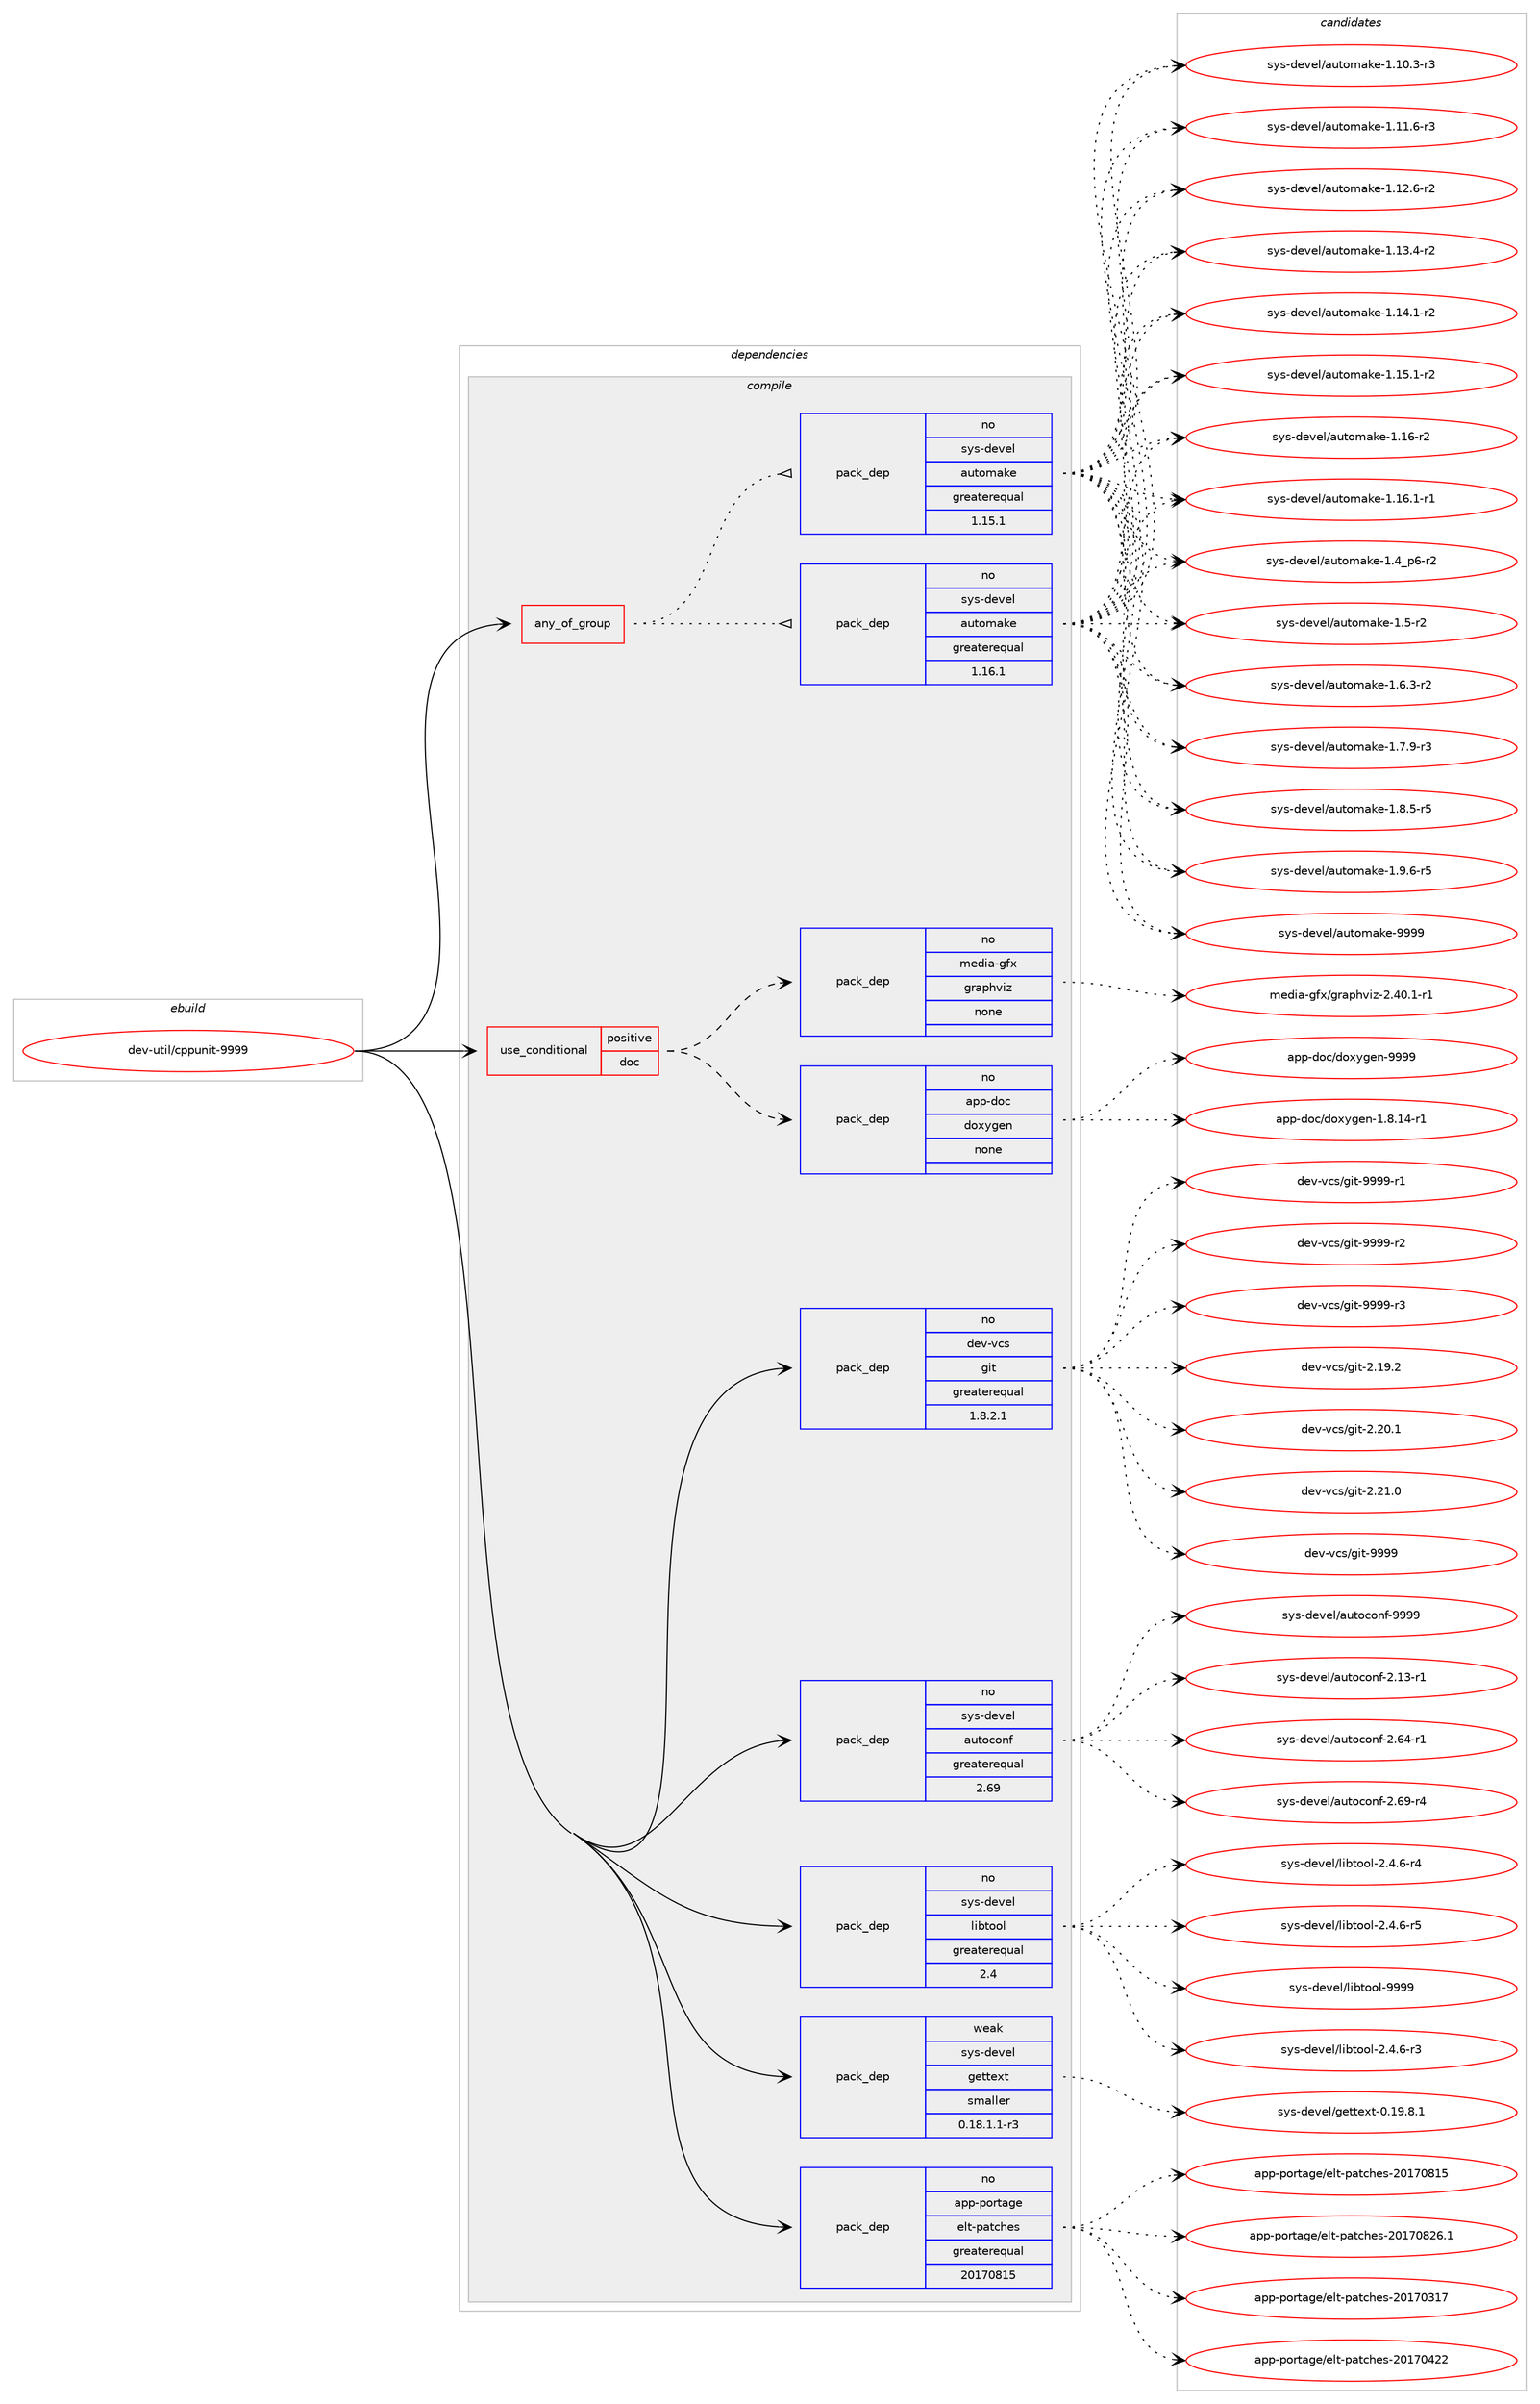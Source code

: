 digraph prolog {

# *************
# Graph options
# *************

newrank=true;
concentrate=true;
compound=true;
graph [rankdir=LR,fontname=Helvetica,fontsize=10,ranksep=1.5];#, ranksep=2.5, nodesep=0.2];
edge  [arrowhead=vee];
node  [fontname=Helvetica,fontsize=10];

# **********
# The ebuild
# **********

subgraph cluster_leftcol {
color=gray;
rank=same;
label=<<i>ebuild</i>>;
id [label="dev-util/cppunit-9999", color=red, width=4, href="../dev-util/cppunit-9999.svg"];
}

# ****************
# The dependencies
# ****************

subgraph cluster_midcol {
color=gray;
label=<<i>dependencies</i>>;
subgraph cluster_compile {
fillcolor="#eeeeee";
style=filled;
label=<<i>compile</i>>;
subgraph any23028 {
dependency1542875 [label=<<TABLE BORDER="0" CELLBORDER="1" CELLSPACING="0" CELLPADDING="4"><TR><TD CELLPADDING="10">any_of_group</TD></TR></TABLE>>, shape=none, color=red];subgraph pack1095668 {
dependency1542876 [label=<<TABLE BORDER="0" CELLBORDER="1" CELLSPACING="0" CELLPADDING="4" WIDTH="220"><TR><TD ROWSPAN="6" CELLPADDING="30">pack_dep</TD></TR><TR><TD WIDTH="110">no</TD></TR><TR><TD>sys-devel</TD></TR><TR><TD>automake</TD></TR><TR><TD>greaterequal</TD></TR><TR><TD>1.16.1</TD></TR></TABLE>>, shape=none, color=blue];
}
dependency1542875:e -> dependency1542876:w [weight=20,style="dotted",arrowhead="oinv"];
subgraph pack1095669 {
dependency1542877 [label=<<TABLE BORDER="0" CELLBORDER="1" CELLSPACING="0" CELLPADDING="4" WIDTH="220"><TR><TD ROWSPAN="6" CELLPADDING="30">pack_dep</TD></TR><TR><TD WIDTH="110">no</TD></TR><TR><TD>sys-devel</TD></TR><TR><TD>automake</TD></TR><TR><TD>greaterequal</TD></TR><TR><TD>1.15.1</TD></TR></TABLE>>, shape=none, color=blue];
}
dependency1542875:e -> dependency1542877:w [weight=20,style="dotted",arrowhead="oinv"];
}
id:e -> dependency1542875:w [weight=20,style="solid",arrowhead="vee"];
subgraph cond423590 {
dependency1542878 [label=<<TABLE BORDER="0" CELLBORDER="1" CELLSPACING="0" CELLPADDING="4"><TR><TD ROWSPAN="3" CELLPADDING="10">use_conditional</TD></TR><TR><TD>positive</TD></TR><TR><TD>doc</TD></TR></TABLE>>, shape=none, color=red];
subgraph pack1095670 {
dependency1542879 [label=<<TABLE BORDER="0" CELLBORDER="1" CELLSPACING="0" CELLPADDING="4" WIDTH="220"><TR><TD ROWSPAN="6" CELLPADDING="30">pack_dep</TD></TR><TR><TD WIDTH="110">no</TD></TR><TR><TD>app-doc</TD></TR><TR><TD>doxygen</TD></TR><TR><TD>none</TD></TR><TR><TD></TD></TR></TABLE>>, shape=none, color=blue];
}
dependency1542878:e -> dependency1542879:w [weight=20,style="dashed",arrowhead="vee"];
subgraph pack1095671 {
dependency1542880 [label=<<TABLE BORDER="0" CELLBORDER="1" CELLSPACING="0" CELLPADDING="4" WIDTH="220"><TR><TD ROWSPAN="6" CELLPADDING="30">pack_dep</TD></TR><TR><TD WIDTH="110">no</TD></TR><TR><TD>media-gfx</TD></TR><TR><TD>graphviz</TD></TR><TR><TD>none</TD></TR><TR><TD></TD></TR></TABLE>>, shape=none, color=blue];
}
dependency1542878:e -> dependency1542880:w [weight=20,style="dashed",arrowhead="vee"];
}
id:e -> dependency1542878:w [weight=20,style="solid",arrowhead="vee"];
subgraph pack1095672 {
dependency1542881 [label=<<TABLE BORDER="0" CELLBORDER="1" CELLSPACING="0" CELLPADDING="4" WIDTH="220"><TR><TD ROWSPAN="6" CELLPADDING="30">pack_dep</TD></TR><TR><TD WIDTH="110">no</TD></TR><TR><TD>app-portage</TD></TR><TR><TD>elt-patches</TD></TR><TR><TD>greaterequal</TD></TR><TR><TD>20170815</TD></TR></TABLE>>, shape=none, color=blue];
}
id:e -> dependency1542881:w [weight=20,style="solid",arrowhead="vee"];
subgraph pack1095673 {
dependency1542882 [label=<<TABLE BORDER="0" CELLBORDER="1" CELLSPACING="0" CELLPADDING="4" WIDTH="220"><TR><TD ROWSPAN="6" CELLPADDING="30">pack_dep</TD></TR><TR><TD WIDTH="110">no</TD></TR><TR><TD>dev-vcs</TD></TR><TR><TD>git</TD></TR><TR><TD>greaterequal</TD></TR><TR><TD>1.8.2.1</TD></TR></TABLE>>, shape=none, color=blue];
}
id:e -> dependency1542882:w [weight=20,style="solid",arrowhead="vee"];
subgraph pack1095674 {
dependency1542883 [label=<<TABLE BORDER="0" CELLBORDER="1" CELLSPACING="0" CELLPADDING="4" WIDTH="220"><TR><TD ROWSPAN="6" CELLPADDING="30">pack_dep</TD></TR><TR><TD WIDTH="110">no</TD></TR><TR><TD>sys-devel</TD></TR><TR><TD>autoconf</TD></TR><TR><TD>greaterequal</TD></TR><TR><TD>2.69</TD></TR></TABLE>>, shape=none, color=blue];
}
id:e -> dependency1542883:w [weight=20,style="solid",arrowhead="vee"];
subgraph pack1095675 {
dependency1542884 [label=<<TABLE BORDER="0" CELLBORDER="1" CELLSPACING="0" CELLPADDING="4" WIDTH="220"><TR><TD ROWSPAN="6" CELLPADDING="30">pack_dep</TD></TR><TR><TD WIDTH="110">no</TD></TR><TR><TD>sys-devel</TD></TR><TR><TD>libtool</TD></TR><TR><TD>greaterequal</TD></TR><TR><TD>2.4</TD></TR></TABLE>>, shape=none, color=blue];
}
id:e -> dependency1542884:w [weight=20,style="solid",arrowhead="vee"];
subgraph pack1095676 {
dependency1542885 [label=<<TABLE BORDER="0" CELLBORDER="1" CELLSPACING="0" CELLPADDING="4" WIDTH="220"><TR><TD ROWSPAN="6" CELLPADDING="30">pack_dep</TD></TR><TR><TD WIDTH="110">weak</TD></TR><TR><TD>sys-devel</TD></TR><TR><TD>gettext</TD></TR><TR><TD>smaller</TD></TR><TR><TD>0.18.1.1-r3</TD></TR></TABLE>>, shape=none, color=blue];
}
id:e -> dependency1542885:w [weight=20,style="solid",arrowhead="vee"];
}
subgraph cluster_compileandrun {
fillcolor="#eeeeee";
style=filled;
label=<<i>compile and run</i>>;
}
subgraph cluster_run {
fillcolor="#eeeeee";
style=filled;
label=<<i>run</i>>;
}
}

# **************
# The candidates
# **************

subgraph cluster_choices {
rank=same;
color=gray;
label=<<i>candidates</i>>;

subgraph choice1095668 {
color=black;
nodesep=1;
choice11512111545100101118101108479711711611110997107101454946494846514511451 [label="sys-devel/automake-1.10.3-r3", color=red, width=4,href="../sys-devel/automake-1.10.3-r3.svg"];
choice11512111545100101118101108479711711611110997107101454946494946544511451 [label="sys-devel/automake-1.11.6-r3", color=red, width=4,href="../sys-devel/automake-1.11.6-r3.svg"];
choice11512111545100101118101108479711711611110997107101454946495046544511450 [label="sys-devel/automake-1.12.6-r2", color=red, width=4,href="../sys-devel/automake-1.12.6-r2.svg"];
choice11512111545100101118101108479711711611110997107101454946495146524511450 [label="sys-devel/automake-1.13.4-r2", color=red, width=4,href="../sys-devel/automake-1.13.4-r2.svg"];
choice11512111545100101118101108479711711611110997107101454946495246494511450 [label="sys-devel/automake-1.14.1-r2", color=red, width=4,href="../sys-devel/automake-1.14.1-r2.svg"];
choice11512111545100101118101108479711711611110997107101454946495346494511450 [label="sys-devel/automake-1.15.1-r2", color=red, width=4,href="../sys-devel/automake-1.15.1-r2.svg"];
choice1151211154510010111810110847971171161111099710710145494649544511450 [label="sys-devel/automake-1.16-r2", color=red, width=4,href="../sys-devel/automake-1.16-r2.svg"];
choice11512111545100101118101108479711711611110997107101454946495446494511449 [label="sys-devel/automake-1.16.1-r1", color=red, width=4,href="../sys-devel/automake-1.16.1-r1.svg"];
choice115121115451001011181011084797117116111109971071014549465295112544511450 [label="sys-devel/automake-1.4_p6-r2", color=red, width=4,href="../sys-devel/automake-1.4_p6-r2.svg"];
choice11512111545100101118101108479711711611110997107101454946534511450 [label="sys-devel/automake-1.5-r2", color=red, width=4,href="../sys-devel/automake-1.5-r2.svg"];
choice115121115451001011181011084797117116111109971071014549465446514511450 [label="sys-devel/automake-1.6.3-r2", color=red, width=4,href="../sys-devel/automake-1.6.3-r2.svg"];
choice115121115451001011181011084797117116111109971071014549465546574511451 [label="sys-devel/automake-1.7.9-r3", color=red, width=4,href="../sys-devel/automake-1.7.9-r3.svg"];
choice115121115451001011181011084797117116111109971071014549465646534511453 [label="sys-devel/automake-1.8.5-r5", color=red, width=4,href="../sys-devel/automake-1.8.5-r5.svg"];
choice115121115451001011181011084797117116111109971071014549465746544511453 [label="sys-devel/automake-1.9.6-r5", color=red, width=4,href="../sys-devel/automake-1.9.6-r5.svg"];
choice115121115451001011181011084797117116111109971071014557575757 [label="sys-devel/automake-9999", color=red, width=4,href="../sys-devel/automake-9999.svg"];
dependency1542876:e -> choice11512111545100101118101108479711711611110997107101454946494846514511451:w [style=dotted,weight="100"];
dependency1542876:e -> choice11512111545100101118101108479711711611110997107101454946494946544511451:w [style=dotted,weight="100"];
dependency1542876:e -> choice11512111545100101118101108479711711611110997107101454946495046544511450:w [style=dotted,weight="100"];
dependency1542876:e -> choice11512111545100101118101108479711711611110997107101454946495146524511450:w [style=dotted,weight="100"];
dependency1542876:e -> choice11512111545100101118101108479711711611110997107101454946495246494511450:w [style=dotted,weight="100"];
dependency1542876:e -> choice11512111545100101118101108479711711611110997107101454946495346494511450:w [style=dotted,weight="100"];
dependency1542876:e -> choice1151211154510010111810110847971171161111099710710145494649544511450:w [style=dotted,weight="100"];
dependency1542876:e -> choice11512111545100101118101108479711711611110997107101454946495446494511449:w [style=dotted,weight="100"];
dependency1542876:e -> choice115121115451001011181011084797117116111109971071014549465295112544511450:w [style=dotted,weight="100"];
dependency1542876:e -> choice11512111545100101118101108479711711611110997107101454946534511450:w [style=dotted,weight="100"];
dependency1542876:e -> choice115121115451001011181011084797117116111109971071014549465446514511450:w [style=dotted,weight="100"];
dependency1542876:e -> choice115121115451001011181011084797117116111109971071014549465546574511451:w [style=dotted,weight="100"];
dependency1542876:e -> choice115121115451001011181011084797117116111109971071014549465646534511453:w [style=dotted,weight="100"];
dependency1542876:e -> choice115121115451001011181011084797117116111109971071014549465746544511453:w [style=dotted,weight="100"];
dependency1542876:e -> choice115121115451001011181011084797117116111109971071014557575757:w [style=dotted,weight="100"];
}
subgraph choice1095669 {
color=black;
nodesep=1;
choice11512111545100101118101108479711711611110997107101454946494846514511451 [label="sys-devel/automake-1.10.3-r3", color=red, width=4,href="../sys-devel/automake-1.10.3-r3.svg"];
choice11512111545100101118101108479711711611110997107101454946494946544511451 [label="sys-devel/automake-1.11.6-r3", color=red, width=4,href="../sys-devel/automake-1.11.6-r3.svg"];
choice11512111545100101118101108479711711611110997107101454946495046544511450 [label="sys-devel/automake-1.12.6-r2", color=red, width=4,href="../sys-devel/automake-1.12.6-r2.svg"];
choice11512111545100101118101108479711711611110997107101454946495146524511450 [label="sys-devel/automake-1.13.4-r2", color=red, width=4,href="../sys-devel/automake-1.13.4-r2.svg"];
choice11512111545100101118101108479711711611110997107101454946495246494511450 [label="sys-devel/automake-1.14.1-r2", color=red, width=4,href="../sys-devel/automake-1.14.1-r2.svg"];
choice11512111545100101118101108479711711611110997107101454946495346494511450 [label="sys-devel/automake-1.15.1-r2", color=red, width=4,href="../sys-devel/automake-1.15.1-r2.svg"];
choice1151211154510010111810110847971171161111099710710145494649544511450 [label="sys-devel/automake-1.16-r2", color=red, width=4,href="../sys-devel/automake-1.16-r2.svg"];
choice11512111545100101118101108479711711611110997107101454946495446494511449 [label="sys-devel/automake-1.16.1-r1", color=red, width=4,href="../sys-devel/automake-1.16.1-r1.svg"];
choice115121115451001011181011084797117116111109971071014549465295112544511450 [label="sys-devel/automake-1.4_p6-r2", color=red, width=4,href="../sys-devel/automake-1.4_p6-r2.svg"];
choice11512111545100101118101108479711711611110997107101454946534511450 [label="sys-devel/automake-1.5-r2", color=red, width=4,href="../sys-devel/automake-1.5-r2.svg"];
choice115121115451001011181011084797117116111109971071014549465446514511450 [label="sys-devel/automake-1.6.3-r2", color=red, width=4,href="../sys-devel/automake-1.6.3-r2.svg"];
choice115121115451001011181011084797117116111109971071014549465546574511451 [label="sys-devel/automake-1.7.9-r3", color=red, width=4,href="../sys-devel/automake-1.7.9-r3.svg"];
choice115121115451001011181011084797117116111109971071014549465646534511453 [label="sys-devel/automake-1.8.5-r5", color=red, width=4,href="../sys-devel/automake-1.8.5-r5.svg"];
choice115121115451001011181011084797117116111109971071014549465746544511453 [label="sys-devel/automake-1.9.6-r5", color=red, width=4,href="../sys-devel/automake-1.9.6-r5.svg"];
choice115121115451001011181011084797117116111109971071014557575757 [label="sys-devel/automake-9999", color=red, width=4,href="../sys-devel/automake-9999.svg"];
dependency1542877:e -> choice11512111545100101118101108479711711611110997107101454946494846514511451:w [style=dotted,weight="100"];
dependency1542877:e -> choice11512111545100101118101108479711711611110997107101454946494946544511451:w [style=dotted,weight="100"];
dependency1542877:e -> choice11512111545100101118101108479711711611110997107101454946495046544511450:w [style=dotted,weight="100"];
dependency1542877:e -> choice11512111545100101118101108479711711611110997107101454946495146524511450:w [style=dotted,weight="100"];
dependency1542877:e -> choice11512111545100101118101108479711711611110997107101454946495246494511450:w [style=dotted,weight="100"];
dependency1542877:e -> choice11512111545100101118101108479711711611110997107101454946495346494511450:w [style=dotted,weight="100"];
dependency1542877:e -> choice1151211154510010111810110847971171161111099710710145494649544511450:w [style=dotted,weight="100"];
dependency1542877:e -> choice11512111545100101118101108479711711611110997107101454946495446494511449:w [style=dotted,weight="100"];
dependency1542877:e -> choice115121115451001011181011084797117116111109971071014549465295112544511450:w [style=dotted,weight="100"];
dependency1542877:e -> choice11512111545100101118101108479711711611110997107101454946534511450:w [style=dotted,weight="100"];
dependency1542877:e -> choice115121115451001011181011084797117116111109971071014549465446514511450:w [style=dotted,weight="100"];
dependency1542877:e -> choice115121115451001011181011084797117116111109971071014549465546574511451:w [style=dotted,weight="100"];
dependency1542877:e -> choice115121115451001011181011084797117116111109971071014549465646534511453:w [style=dotted,weight="100"];
dependency1542877:e -> choice115121115451001011181011084797117116111109971071014549465746544511453:w [style=dotted,weight="100"];
dependency1542877:e -> choice115121115451001011181011084797117116111109971071014557575757:w [style=dotted,weight="100"];
}
subgraph choice1095670 {
color=black;
nodesep=1;
choice97112112451001119947100111120121103101110454946564649524511449 [label="app-doc/doxygen-1.8.14-r1", color=red, width=4,href="../app-doc/doxygen-1.8.14-r1.svg"];
choice971121124510011199471001111201211031011104557575757 [label="app-doc/doxygen-9999", color=red, width=4,href="../app-doc/doxygen-9999.svg"];
dependency1542879:e -> choice97112112451001119947100111120121103101110454946564649524511449:w [style=dotted,weight="100"];
dependency1542879:e -> choice971121124510011199471001111201211031011104557575757:w [style=dotted,weight="100"];
}
subgraph choice1095671 {
color=black;
nodesep=1;
choice10910110010597451031021204710311497112104118105122455046524846494511449 [label="media-gfx/graphviz-2.40.1-r1", color=red, width=4,href="../media-gfx/graphviz-2.40.1-r1.svg"];
dependency1542880:e -> choice10910110010597451031021204710311497112104118105122455046524846494511449:w [style=dotted,weight="100"];
}
subgraph choice1095672 {
color=black;
nodesep=1;
choice97112112451121111141169710310147101108116451129711699104101115455048495548514955 [label="app-portage/elt-patches-20170317", color=red, width=4,href="../app-portage/elt-patches-20170317.svg"];
choice97112112451121111141169710310147101108116451129711699104101115455048495548525050 [label="app-portage/elt-patches-20170422", color=red, width=4,href="../app-portage/elt-patches-20170422.svg"];
choice97112112451121111141169710310147101108116451129711699104101115455048495548564953 [label="app-portage/elt-patches-20170815", color=red, width=4,href="../app-portage/elt-patches-20170815.svg"];
choice971121124511211111411697103101471011081164511297116991041011154550484955485650544649 [label="app-portage/elt-patches-20170826.1", color=red, width=4,href="../app-portage/elt-patches-20170826.1.svg"];
dependency1542881:e -> choice97112112451121111141169710310147101108116451129711699104101115455048495548514955:w [style=dotted,weight="100"];
dependency1542881:e -> choice97112112451121111141169710310147101108116451129711699104101115455048495548525050:w [style=dotted,weight="100"];
dependency1542881:e -> choice97112112451121111141169710310147101108116451129711699104101115455048495548564953:w [style=dotted,weight="100"];
dependency1542881:e -> choice971121124511211111411697103101471011081164511297116991041011154550484955485650544649:w [style=dotted,weight="100"];
}
subgraph choice1095673 {
color=black;
nodesep=1;
choice10010111845118991154710310511645504649574650 [label="dev-vcs/git-2.19.2", color=red, width=4,href="../dev-vcs/git-2.19.2.svg"];
choice10010111845118991154710310511645504650484649 [label="dev-vcs/git-2.20.1", color=red, width=4,href="../dev-vcs/git-2.20.1.svg"];
choice10010111845118991154710310511645504650494648 [label="dev-vcs/git-2.21.0", color=red, width=4,href="../dev-vcs/git-2.21.0.svg"];
choice1001011184511899115471031051164557575757 [label="dev-vcs/git-9999", color=red, width=4,href="../dev-vcs/git-9999.svg"];
choice10010111845118991154710310511645575757574511449 [label="dev-vcs/git-9999-r1", color=red, width=4,href="../dev-vcs/git-9999-r1.svg"];
choice10010111845118991154710310511645575757574511450 [label="dev-vcs/git-9999-r2", color=red, width=4,href="../dev-vcs/git-9999-r2.svg"];
choice10010111845118991154710310511645575757574511451 [label="dev-vcs/git-9999-r3", color=red, width=4,href="../dev-vcs/git-9999-r3.svg"];
dependency1542882:e -> choice10010111845118991154710310511645504649574650:w [style=dotted,weight="100"];
dependency1542882:e -> choice10010111845118991154710310511645504650484649:w [style=dotted,weight="100"];
dependency1542882:e -> choice10010111845118991154710310511645504650494648:w [style=dotted,weight="100"];
dependency1542882:e -> choice1001011184511899115471031051164557575757:w [style=dotted,weight="100"];
dependency1542882:e -> choice10010111845118991154710310511645575757574511449:w [style=dotted,weight="100"];
dependency1542882:e -> choice10010111845118991154710310511645575757574511450:w [style=dotted,weight="100"];
dependency1542882:e -> choice10010111845118991154710310511645575757574511451:w [style=dotted,weight="100"];
}
subgraph choice1095674 {
color=black;
nodesep=1;
choice1151211154510010111810110847971171161119911111010245504649514511449 [label="sys-devel/autoconf-2.13-r1", color=red, width=4,href="../sys-devel/autoconf-2.13-r1.svg"];
choice1151211154510010111810110847971171161119911111010245504654524511449 [label="sys-devel/autoconf-2.64-r1", color=red, width=4,href="../sys-devel/autoconf-2.64-r1.svg"];
choice1151211154510010111810110847971171161119911111010245504654574511452 [label="sys-devel/autoconf-2.69-r4", color=red, width=4,href="../sys-devel/autoconf-2.69-r4.svg"];
choice115121115451001011181011084797117116111991111101024557575757 [label="sys-devel/autoconf-9999", color=red, width=4,href="../sys-devel/autoconf-9999.svg"];
dependency1542883:e -> choice1151211154510010111810110847971171161119911111010245504649514511449:w [style=dotted,weight="100"];
dependency1542883:e -> choice1151211154510010111810110847971171161119911111010245504654524511449:w [style=dotted,weight="100"];
dependency1542883:e -> choice1151211154510010111810110847971171161119911111010245504654574511452:w [style=dotted,weight="100"];
dependency1542883:e -> choice115121115451001011181011084797117116111991111101024557575757:w [style=dotted,weight="100"];
}
subgraph choice1095675 {
color=black;
nodesep=1;
choice1151211154510010111810110847108105981161111111084550465246544511451 [label="sys-devel/libtool-2.4.6-r3", color=red, width=4,href="../sys-devel/libtool-2.4.6-r3.svg"];
choice1151211154510010111810110847108105981161111111084550465246544511452 [label="sys-devel/libtool-2.4.6-r4", color=red, width=4,href="../sys-devel/libtool-2.4.6-r4.svg"];
choice1151211154510010111810110847108105981161111111084550465246544511453 [label="sys-devel/libtool-2.4.6-r5", color=red, width=4,href="../sys-devel/libtool-2.4.6-r5.svg"];
choice1151211154510010111810110847108105981161111111084557575757 [label="sys-devel/libtool-9999", color=red, width=4,href="../sys-devel/libtool-9999.svg"];
dependency1542884:e -> choice1151211154510010111810110847108105981161111111084550465246544511451:w [style=dotted,weight="100"];
dependency1542884:e -> choice1151211154510010111810110847108105981161111111084550465246544511452:w [style=dotted,weight="100"];
dependency1542884:e -> choice1151211154510010111810110847108105981161111111084550465246544511453:w [style=dotted,weight="100"];
dependency1542884:e -> choice1151211154510010111810110847108105981161111111084557575757:w [style=dotted,weight="100"];
}
subgraph choice1095676 {
color=black;
nodesep=1;
choice1151211154510010111810110847103101116116101120116454846495746564649 [label="sys-devel/gettext-0.19.8.1", color=red, width=4,href="../sys-devel/gettext-0.19.8.1.svg"];
dependency1542885:e -> choice1151211154510010111810110847103101116116101120116454846495746564649:w [style=dotted,weight="100"];
}
}

}
